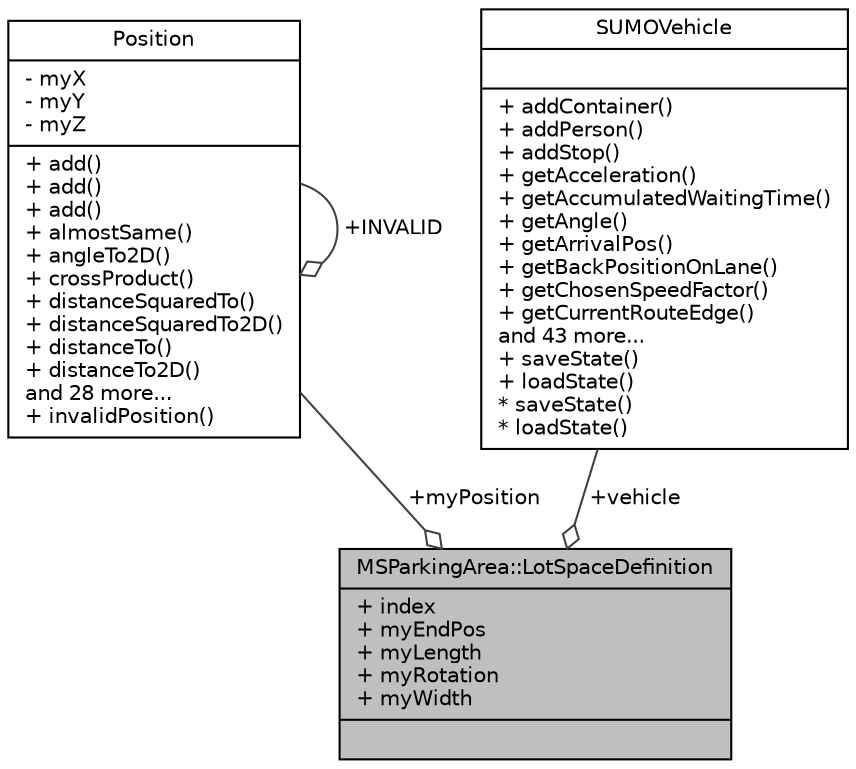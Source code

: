 digraph "MSParkingArea::LotSpaceDefinition"
{
  edge [fontname="Helvetica",fontsize="10",labelfontname="Helvetica",labelfontsize="10"];
  node [fontname="Helvetica",fontsize="10",shape=record];
  Node1 [label="{MSParkingArea::LotSpaceDefinition\n|+ index\l+ myEndPos\l+ myLength\l+ myRotation\l+ myWidth\l|}",height=0.2,width=0.4,color="black", fillcolor="grey75", style="filled", fontcolor="black"];
  Node2 -> Node1 [color="grey25",fontsize="10",style="solid",label=" +myPosition" ,arrowhead="odiamond",fontname="Helvetica"];
  Node2 [label="{Position\n|- myX\l- myY\l- myZ\l|+ add()\l+ add()\l+ add()\l+ almostSame()\l+ angleTo2D()\l+ crossProduct()\l+ distanceSquaredTo()\l+ distanceSquaredTo2D()\l+ distanceTo()\l+ distanceTo2D()\land 28 more...\l+ invalidPosition()\l}",height=0.2,width=0.4,color="black", fillcolor="white", style="filled",URL="$d7/d3b/class_position.html",tooltip="A point in 2D or 3D with translation and scaling methods. "];
  Node2 -> Node2 [color="grey25",fontsize="10",style="solid",label=" +INVALID" ,arrowhead="odiamond",fontname="Helvetica"];
  Node3 -> Node1 [color="grey25",fontsize="10",style="solid",label=" +vehicle" ,arrowhead="odiamond",fontname="Helvetica"];
  Node3 [label="{SUMOVehicle\n||+ addContainer()\l+ addPerson()\l+ addStop()\l+ getAcceleration()\l+ getAccumulatedWaitingTime()\l+ getAngle()\l+ getArrivalPos()\l+ getBackPositionOnLane()\l+ getChosenSpeedFactor()\l+ getCurrentRouteEdge()\land 43 more...\l+ saveState()\l+ loadState()\l* saveState()\l* loadState()\l}",height=0.2,width=0.4,color="black", fillcolor="white", style="filled",URL="$db/d61/class_s_u_m_o_vehicle.html",tooltip="Representation of a vehicle. "];
}
